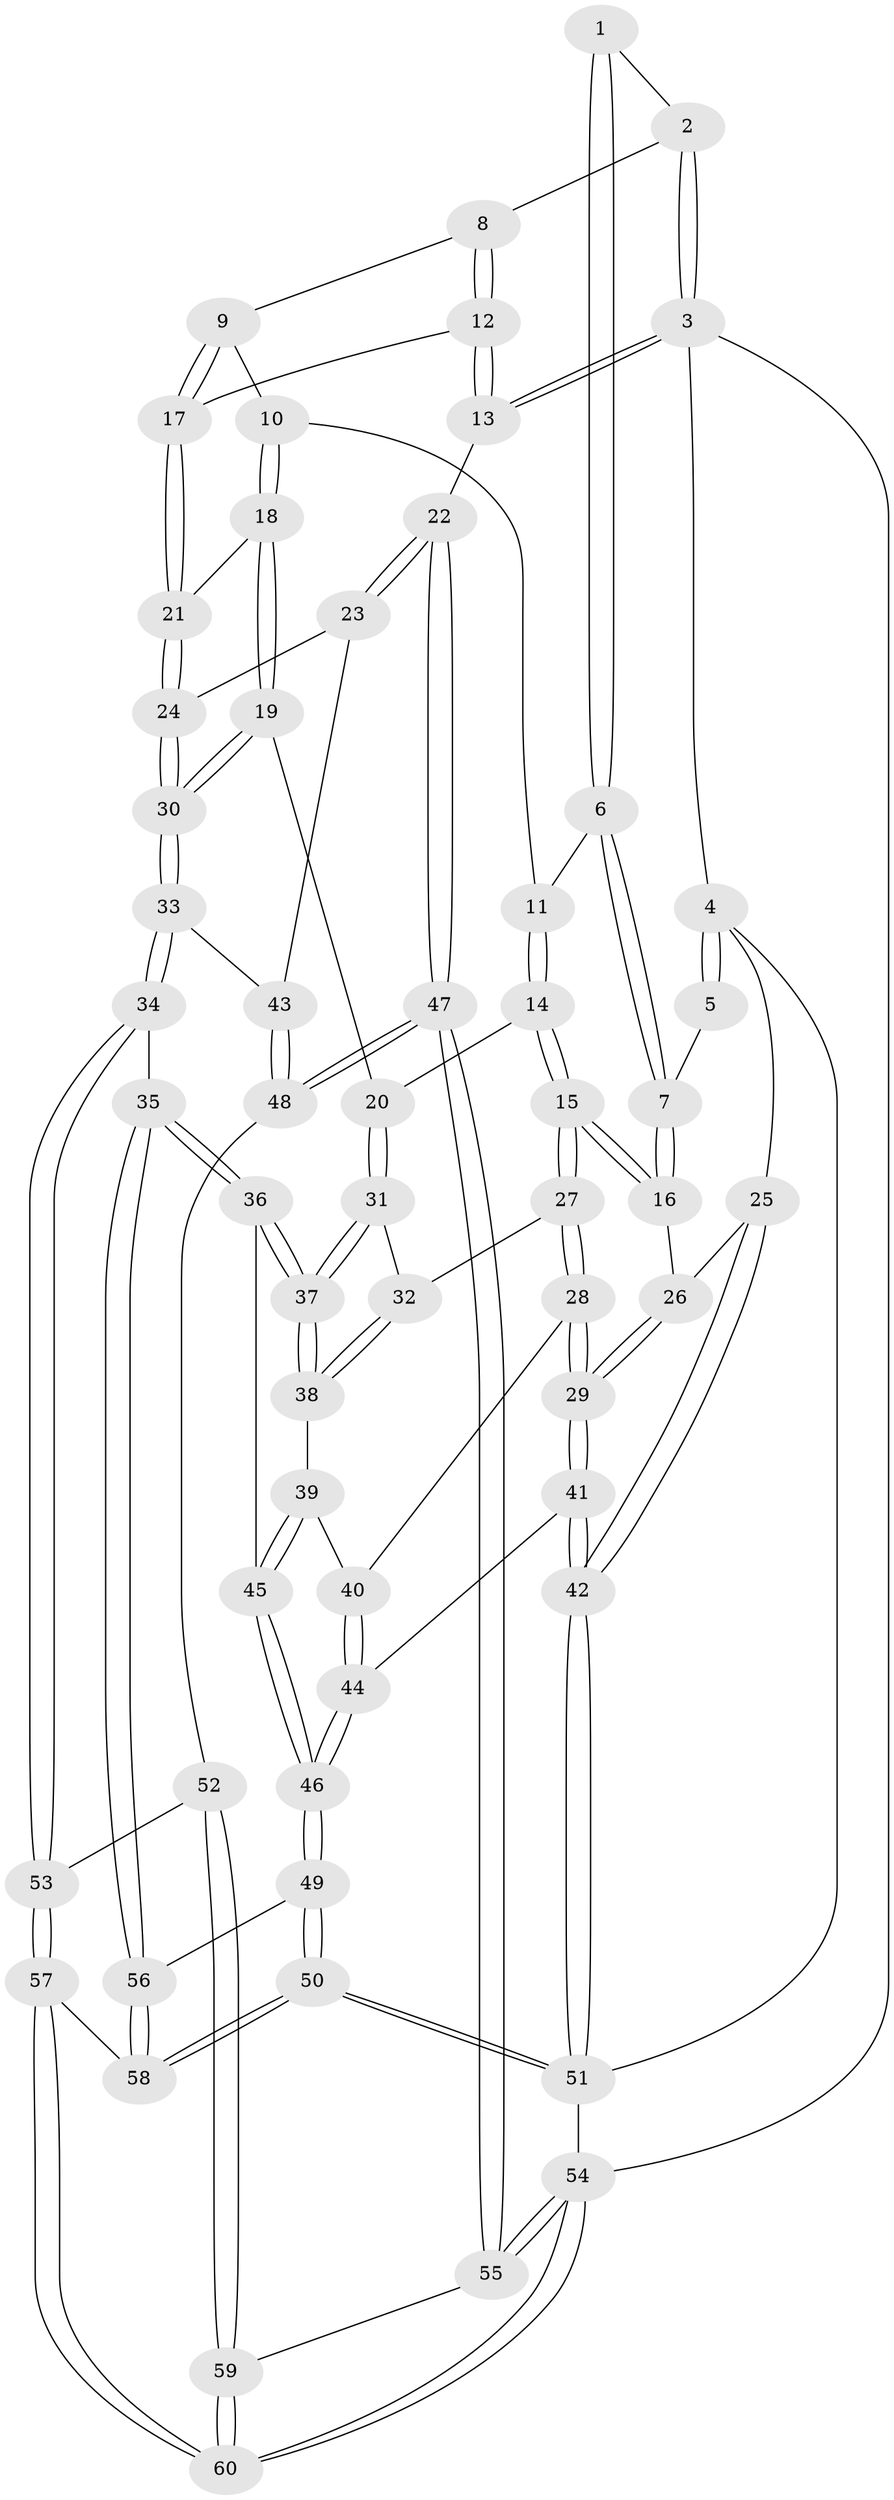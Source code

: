 // Generated by graph-tools (version 1.1) at 2025/03/03/09/25 03:03:15]
// undirected, 60 vertices, 147 edges
graph export_dot {
graph [start="1"]
  node [color=gray90,style=filled];
  1 [pos="+0.45438086711579284+0"];
  2 [pos="+0.547485822963379+0"];
  3 [pos="+1+0"];
  4 [pos="+0+0"];
  5 [pos="+0.40099720567848185+0"];
  6 [pos="+0.42635982078170376+0.20290078990895824"];
  7 [pos="+0.1848880179807776+0.2505478338745495"];
  8 [pos="+0.6076412276386361+0.00017651190463443623"];
  9 [pos="+0.6124712823098755+0.18501206654971383"];
  10 [pos="+0.6036120772188215+0.20893759528801542"];
  11 [pos="+0.4387152726839187+0.26561749991082845"];
  12 [pos="+0.991072489005646+0.21017864809080772"];
  13 [pos="+1+0.19874398043586408"];
  14 [pos="+0.40243565318410063+0.31860378997587446"];
  15 [pos="+0.2317083737659438+0.31891955006176337"];
  16 [pos="+0.18392705837893464+0.25208588339014726"];
  17 [pos="+0.833176350629805+0.29821288550383757"];
  18 [pos="+0.6029718167080109+0.35489531369314553"];
  19 [pos="+0.5856113186687666+0.386588188209964"];
  20 [pos="+0.48112345705521953+0.38834066617781315"];
  21 [pos="+0.795282357489797+0.35282371160475146"];
  22 [pos="+1+0.4922777382518886"];
  23 [pos="+0.8136737435389649+0.49106237467359154"];
  24 [pos="+0.793796462676447+0.46774020291632123"];
  25 [pos="+0+0.13681299293445176"];
  26 [pos="+0.10438373043466927+0.24529158806420298"];
  27 [pos="+0.23403240386866817+0.3516483207739032"];
  28 [pos="+0.22381350752427978+0.42271212280083476"];
  29 [pos="+0.026429583366734004+0.50801239817083"];
  30 [pos="+0.6198699843917044+0.4899111587384985"];
  31 [pos="+0.435473179399843+0.4653582527332856"];
  32 [pos="+0.3545152590977846+0.4345830153612988"];
  33 [pos="+0.5885878052249448+0.6041353098565958"];
  34 [pos="+0.5616821844718796+0.6599251539207623"];
  35 [pos="+0.556493121266053+0.6611410999631732"];
  36 [pos="+0.47675965011760485+0.629684199881884"];
  37 [pos="+0.4292773827662978+0.5604531875327395"];
  38 [pos="+0.36762756373409355+0.5411944514118118"];
  39 [pos="+0.2854776307116156+0.5277416325538131"];
  40 [pos="+0.23214413099045736+0.47488448436539465"];
  41 [pos="+0+0.5791944572722295"];
  42 [pos="+0+0.6413641896895935"];
  43 [pos="+0.8030924242887341+0.5531560184161212"];
  44 [pos="+0.15641241654738497+0.5803092686426254"];
  45 [pos="+0.27426938504882964+0.7115898917388311"];
  46 [pos="+0.23870742347907603+0.7466084918886619"];
  47 [pos="+1+0.6256321442903804"];
  48 [pos="+0.8301972056122982+0.6895638771888816"];
  49 [pos="+0.1406915763121765+0.9996374418307976"];
  50 [pos="+0.03811818751382175+1"];
  51 [pos="+0+1"];
  52 [pos="+0.7648899954149274+0.7516529361794352"];
  53 [pos="+0.7071478167201083+0.7487824873958067"];
  54 [pos="+1+1"];
  55 [pos="+1+0.8319681926724155"];
  56 [pos="+0.5269607975611524+0.7228054659902158"];
  57 [pos="+0.5452798802491444+1"];
  58 [pos="+0.5032523178602831+1"];
  59 [pos="+0.8500327936692226+0.8906820810447373"];
  60 [pos="+0.7416507299497405+1"];
  1 -- 2;
  1 -- 6;
  1 -- 6;
  2 -- 3;
  2 -- 3;
  2 -- 8;
  3 -- 4;
  3 -- 13;
  3 -- 13;
  3 -- 54;
  4 -- 5;
  4 -- 5;
  4 -- 25;
  4 -- 51;
  5 -- 7;
  6 -- 7;
  6 -- 7;
  6 -- 11;
  7 -- 16;
  7 -- 16;
  8 -- 9;
  8 -- 12;
  8 -- 12;
  9 -- 10;
  9 -- 17;
  9 -- 17;
  10 -- 11;
  10 -- 18;
  10 -- 18;
  11 -- 14;
  11 -- 14;
  12 -- 13;
  12 -- 13;
  12 -- 17;
  13 -- 22;
  14 -- 15;
  14 -- 15;
  14 -- 20;
  15 -- 16;
  15 -- 16;
  15 -- 27;
  15 -- 27;
  16 -- 26;
  17 -- 21;
  17 -- 21;
  18 -- 19;
  18 -- 19;
  18 -- 21;
  19 -- 20;
  19 -- 30;
  19 -- 30;
  20 -- 31;
  20 -- 31;
  21 -- 24;
  21 -- 24;
  22 -- 23;
  22 -- 23;
  22 -- 47;
  22 -- 47;
  23 -- 24;
  23 -- 43;
  24 -- 30;
  24 -- 30;
  25 -- 26;
  25 -- 42;
  25 -- 42;
  26 -- 29;
  26 -- 29;
  27 -- 28;
  27 -- 28;
  27 -- 32;
  28 -- 29;
  28 -- 29;
  28 -- 40;
  29 -- 41;
  29 -- 41;
  30 -- 33;
  30 -- 33;
  31 -- 32;
  31 -- 37;
  31 -- 37;
  32 -- 38;
  32 -- 38;
  33 -- 34;
  33 -- 34;
  33 -- 43;
  34 -- 35;
  34 -- 53;
  34 -- 53;
  35 -- 36;
  35 -- 36;
  35 -- 56;
  35 -- 56;
  36 -- 37;
  36 -- 37;
  36 -- 45;
  37 -- 38;
  37 -- 38;
  38 -- 39;
  39 -- 40;
  39 -- 45;
  39 -- 45;
  40 -- 44;
  40 -- 44;
  41 -- 42;
  41 -- 42;
  41 -- 44;
  42 -- 51;
  42 -- 51;
  43 -- 48;
  43 -- 48;
  44 -- 46;
  44 -- 46;
  45 -- 46;
  45 -- 46;
  46 -- 49;
  46 -- 49;
  47 -- 48;
  47 -- 48;
  47 -- 55;
  47 -- 55;
  48 -- 52;
  49 -- 50;
  49 -- 50;
  49 -- 56;
  50 -- 51;
  50 -- 51;
  50 -- 58;
  50 -- 58;
  51 -- 54;
  52 -- 53;
  52 -- 59;
  52 -- 59;
  53 -- 57;
  53 -- 57;
  54 -- 55;
  54 -- 55;
  54 -- 60;
  54 -- 60;
  55 -- 59;
  56 -- 58;
  56 -- 58;
  57 -- 58;
  57 -- 60;
  57 -- 60;
  59 -- 60;
  59 -- 60;
}
